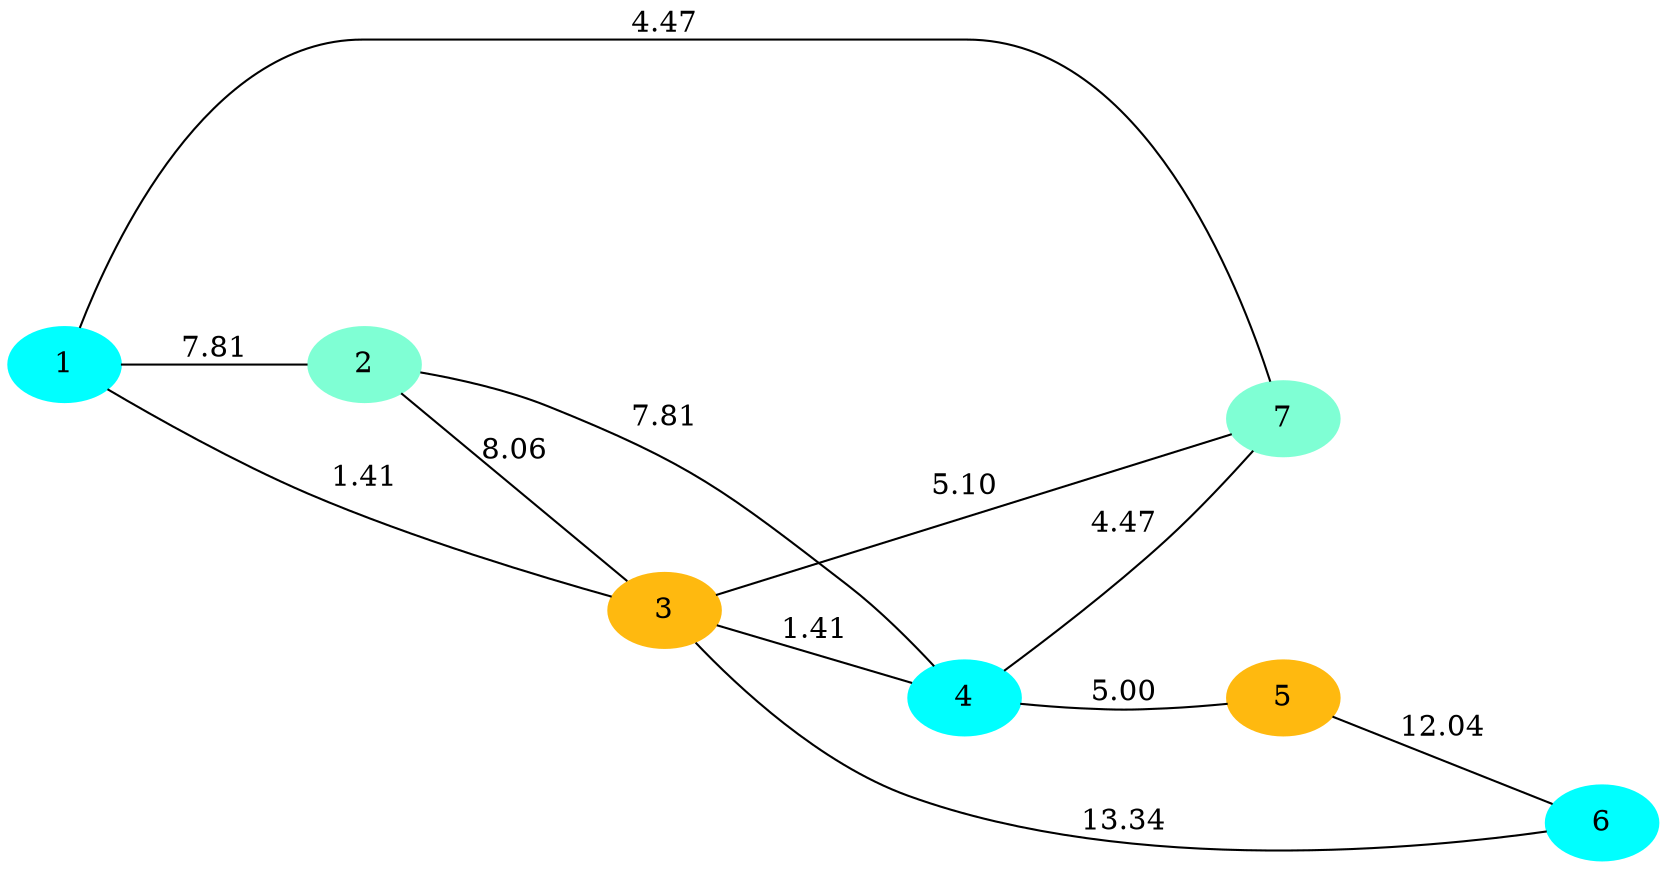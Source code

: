 graph graph2{
	rankdir =LR;
	ranksep = 0.8;
	nodesep = 0.8;
	1--2 [label="7.81"];
	1--3 [label="1.41"];
	1--7 [label="4.47"];
	2--3 [label="8.06"];
	2--4 [label="7.81"];
	3--4 [label="1.41"];
	3--6 [label="13.34"];
	3--7 [label="5.10"];
	4--5 [label="5.00"];
	4--7 [label="4.47"];
	5--6 [label="12.04"];
	1 [color="aqua",style=filled];
	2 [color="aquamarine",style=filled];
	3 [color="darkgoldenrod1",style=filled];
	4 [color="aqua",style=filled];
	5 [color="darkgoldenrod1",style=filled];
	6 [color="aqua",style=filled];
	7 [color="aquamarine",style=filled];
}